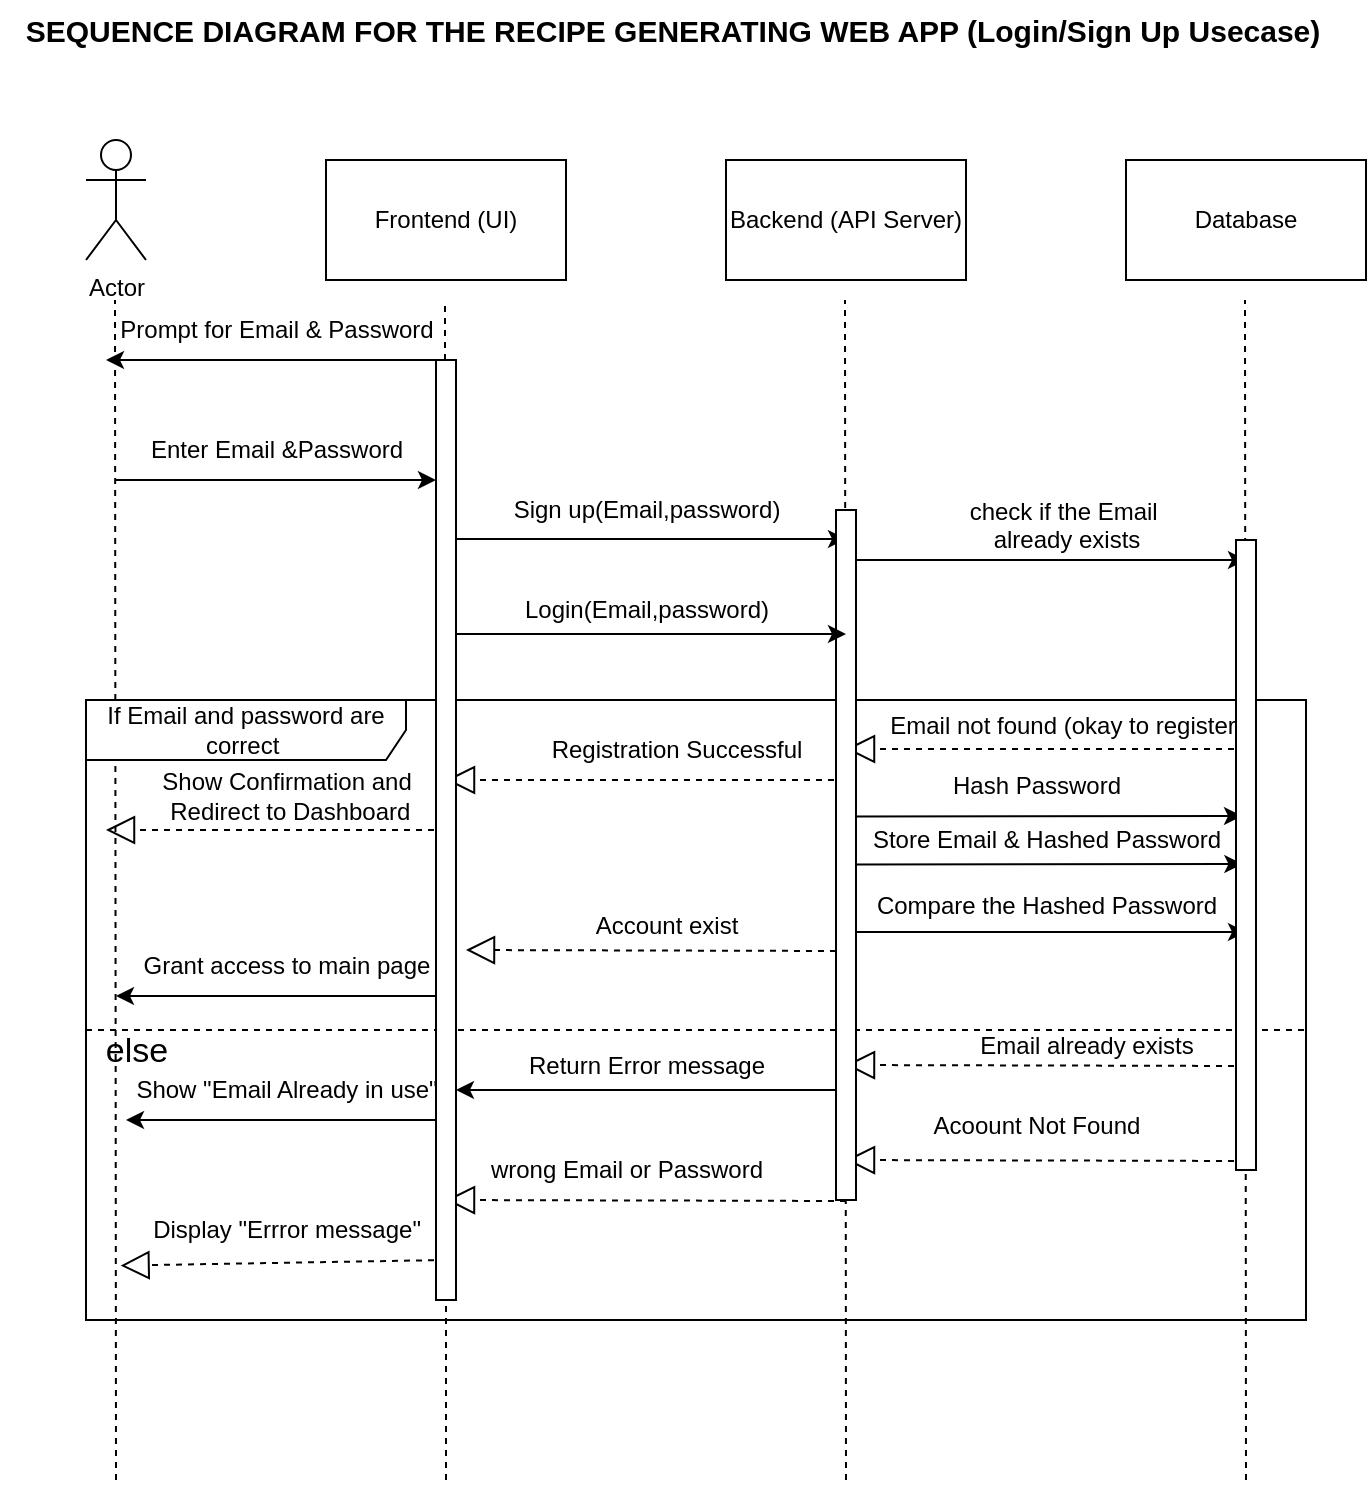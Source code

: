 <mxfile version="26.2.2">
  <diagram name="Page-1" id="SCWwU3xiHEYEBDA8rmbH">
    <mxGraphModel dx="1044" dy="660" grid="1" gridSize="10" guides="1" tooltips="1" connect="1" arrows="1" fold="1" page="1" pageScale="1" pageWidth="850" pageHeight="1100" math="0" shadow="0">
      <root>
        <mxCell id="0" />
        <mxCell id="1" parent="0" />
        <mxCell id="Lb9ichVj-PXasksAvaPc-1" value="Actor" style="shape=umlActor;verticalLabelPosition=bottom;verticalAlign=top;html=1;outlineConnect=0;" vertex="1" parent="1">
          <mxGeometry x="120" y="130" width="30" height="60" as="geometry" />
        </mxCell>
        <mxCell id="Lb9ichVj-PXasksAvaPc-2" value="Frontend (UI)" style="rounded=0;whiteSpace=wrap;html=1;" vertex="1" parent="1">
          <mxGeometry x="240" y="140" width="120" height="60" as="geometry" />
        </mxCell>
        <mxCell id="Lb9ichVj-PXasksAvaPc-3" value="Backend (API Server)" style="rounded=0;whiteSpace=wrap;html=1;" vertex="1" parent="1">
          <mxGeometry x="440" y="140" width="120" height="60" as="geometry" />
        </mxCell>
        <mxCell id="Lb9ichVj-PXasksAvaPc-4" value="Database" style="rounded=0;whiteSpace=wrap;html=1;" vertex="1" parent="1">
          <mxGeometry x="640" y="140" width="120" height="60" as="geometry" />
        </mxCell>
        <mxCell id="Lb9ichVj-PXasksAvaPc-8" value="" style="endArrow=none;dashed=1;html=1;rounded=0;" edge="1" parent="1">
          <mxGeometry width="50" height="50" relative="1" as="geometry">
            <mxPoint x="135" y="800" as="sourcePoint" />
            <mxPoint x="134.5" y="210" as="targetPoint" />
          </mxGeometry>
        </mxCell>
        <mxCell id="Lb9ichVj-PXasksAvaPc-9" value="" style="endArrow=none;dashed=1;html=1;rounded=0;" edge="1" parent="1" source="Lb9ichVj-PXasksAvaPc-91">
          <mxGeometry width="50" height="50" relative="1" as="geometry">
            <mxPoint x="300" y="800" as="sourcePoint" />
            <mxPoint x="299.5" y="210" as="targetPoint" />
          </mxGeometry>
        </mxCell>
        <mxCell id="Lb9ichVj-PXasksAvaPc-10" value="" style="endArrow=none;dashed=1;html=1;rounded=0;" edge="1" parent="1">
          <mxGeometry width="50" height="50" relative="1" as="geometry">
            <mxPoint x="500" y="800" as="sourcePoint" />
            <mxPoint x="499.5" y="210" as="targetPoint" />
          </mxGeometry>
        </mxCell>
        <mxCell id="Lb9ichVj-PXasksAvaPc-11" value="" style="endArrow=none;dashed=1;html=1;rounded=0;" edge="1" parent="1">
          <mxGeometry width="50" height="50" relative="1" as="geometry">
            <mxPoint x="700" y="800" as="sourcePoint" />
            <mxPoint x="699.5" y="210" as="targetPoint" />
          </mxGeometry>
        </mxCell>
        <mxCell id="Lb9ichVj-PXasksAvaPc-12" value="" style="endArrow=classic;html=1;rounded=0;" edge="1" parent="1">
          <mxGeometry width="50" height="50" relative="1" as="geometry">
            <mxPoint x="135" y="300" as="sourcePoint" />
            <mxPoint x="295" y="300" as="targetPoint" />
          </mxGeometry>
        </mxCell>
        <mxCell id="Lb9ichVj-PXasksAvaPc-13" value="Enter Email &amp;amp;Password" style="text;html=1;align=center;verticalAlign=middle;resizable=0;points=[];autosize=1;strokeColor=none;fillColor=none;" vertex="1" parent="1">
          <mxGeometry x="140" y="270" width="150" height="30" as="geometry" />
        </mxCell>
        <mxCell id="Lb9ichVj-PXasksAvaPc-15" value="" style="endArrow=classic;html=1;rounded=0;" edge="1" parent="1">
          <mxGeometry width="50" height="50" relative="1" as="geometry">
            <mxPoint x="300" y="329.5" as="sourcePoint" />
            <mxPoint x="500" y="329.5" as="targetPoint" />
          </mxGeometry>
        </mxCell>
        <mxCell id="Lb9ichVj-PXasksAvaPc-16" value="Sign up(Email,password)" style="text;html=1;align=center;verticalAlign=middle;resizable=0;points=[];autosize=1;strokeColor=none;fillColor=none;" vertex="1" parent="1">
          <mxGeometry x="320" y="300" width="160" height="30" as="geometry" />
        </mxCell>
        <mxCell id="Lb9ichVj-PXasksAvaPc-17" value="" style="endArrow=classic;html=1;rounded=0;" edge="1" parent="1">
          <mxGeometry width="50" height="50" relative="1" as="geometry">
            <mxPoint x="500" y="340" as="sourcePoint" />
            <mxPoint x="700" y="340" as="targetPoint" />
          </mxGeometry>
        </mxCell>
        <mxCell id="Lb9ichVj-PXasksAvaPc-18" value="check if the Email&amp;nbsp;&lt;div&gt;already exists&lt;/div&gt;&lt;div&gt;&amp;nbsp;&lt;/div&gt;" style="text;html=1;align=center;verticalAlign=middle;resizable=0;points=[];autosize=1;strokeColor=none;fillColor=none;" vertex="1" parent="1">
          <mxGeometry x="550" y="300" width="120" height="60" as="geometry" />
        </mxCell>
        <mxCell id="Lb9ichVj-PXasksAvaPc-19" value="" style="endArrow=block;dashed=1;endFill=0;endSize=12;html=1;rounded=0;" edge="1" parent="1">
          <mxGeometry width="160" relative="1" as="geometry">
            <mxPoint x="700" y="434.5" as="sourcePoint" />
            <mxPoint x="500" y="434.5" as="targetPoint" />
          </mxGeometry>
        </mxCell>
        <mxCell id="Lb9ichVj-PXasksAvaPc-21" value="" style="endArrow=block;dashed=1;endFill=0;endSize=12;html=1;rounded=0;" edge="1" parent="1">
          <mxGeometry width="160" relative="1" as="geometry">
            <mxPoint x="500" y="450" as="sourcePoint" />
            <mxPoint x="300" y="450" as="targetPoint" />
          </mxGeometry>
        </mxCell>
        <mxCell id="Lb9ichVj-PXasksAvaPc-22" value="" style="endArrow=block;dashed=1;endFill=0;endSize=12;html=1;rounded=0;" edge="1" parent="1">
          <mxGeometry width="160" relative="1" as="geometry">
            <mxPoint x="300" y="475" as="sourcePoint" />
            <mxPoint x="130" y="475" as="targetPoint" />
          </mxGeometry>
        </mxCell>
        <mxCell id="Lb9ichVj-PXasksAvaPc-27" value="" style="endArrow=classic;html=1;rounded=0;" edge="1" parent="1">
          <mxGeometry width="50" height="50" relative="1" as="geometry">
            <mxPoint x="300" y="240" as="sourcePoint" />
            <mxPoint x="130" y="240" as="targetPoint" />
          </mxGeometry>
        </mxCell>
        <mxCell id="Lb9ichVj-PXasksAvaPc-36" value="If Email and password are correct&amp;nbsp;" style="shape=umlFrame;whiteSpace=wrap;html=1;pointerEvents=0;recursiveResize=0;container=1;collapsible=0;width=160;height=30;" vertex="1" parent="1">
          <mxGeometry x="120" y="410" width="610" height="310" as="geometry" />
        </mxCell>
        <mxCell id="Lb9ichVj-PXasksAvaPc-56" value="Email not found (okay to register)" style="text;html=1;align=center;verticalAlign=middle;resizable=0;points=[];autosize=1;strokeColor=none;fillColor=none;" vertex="1" parent="Lb9ichVj-PXasksAvaPc-36">
          <mxGeometry x="390" y="-2" width="200" height="30" as="geometry" />
        </mxCell>
        <mxCell id="Lb9ichVj-PXasksAvaPc-24" value="Show Confirmation and&lt;div&gt;&amp;nbsp;Redirect&amp;nbsp;&lt;span style=&quot;background-color: transparent; color: light-dark(rgb(0, 0, 0), rgb(255, 255, 255));&quot;&gt;to Dashboard&lt;/span&gt;&lt;/div&gt;" style="text;html=1;align=center;verticalAlign=middle;resizable=0;points=[];autosize=1;strokeColor=none;fillColor=none;" vertex="1" parent="Lb9ichVj-PXasksAvaPc-36">
          <mxGeometry x="25" y="28" width="150" height="40" as="geometry" />
        </mxCell>
        <mxCell id="Lb9ichVj-PXasksAvaPc-23" value="Registration Successful" style="text;html=1;align=center;verticalAlign=middle;resizable=0;points=[];autosize=1;strokeColor=none;fillColor=none;" vertex="1" parent="Lb9ichVj-PXasksAvaPc-36">
          <mxGeometry x="220" y="10" width="150" height="30" as="geometry" />
        </mxCell>
        <mxCell id="Lb9ichVj-PXasksAvaPc-59" value="Store Email &amp;amp; Hashed Password&lt;div&gt;&lt;br&gt;&lt;/div&gt;" style="text;html=1;align=center;verticalAlign=middle;resizable=0;points=[];autosize=1;strokeColor=none;fillColor=none;" vertex="1" parent="Lb9ichVj-PXasksAvaPc-36">
          <mxGeometry x="380" y="57" width="200" height="40" as="geometry" />
        </mxCell>
        <mxCell id="Lb9ichVj-PXasksAvaPc-69" value="" style="endArrow=classic;html=1;rounded=0;exitX=0.018;exitY=-0.09;exitDx=0;exitDy=0;exitPerimeter=0;" edge="1" parent="Lb9ichVj-PXasksAvaPc-36">
          <mxGeometry width="50" height="50" relative="1" as="geometry">
            <mxPoint x="382.0" y="58.2" as="sourcePoint" />
            <mxPoint x="578" y="58" as="targetPoint" />
          </mxGeometry>
        </mxCell>
        <mxCell id="Lb9ichVj-PXasksAvaPc-38" value="" style="line;strokeWidth=1;dashed=1;labelPosition=center;verticalLabelPosition=bottom;align=left;verticalAlign=top;spacingLeft=20;spacingTop=15;html=1;whiteSpace=wrap;" vertex="1" parent="Lb9ichVj-PXasksAvaPc-36">
          <mxGeometry y="160" width="610" height="10" as="geometry" />
        </mxCell>
        <mxCell id="Lb9ichVj-PXasksAvaPc-39" value="else" style="text;html=1;align=center;verticalAlign=middle;resizable=0;points=[];autosize=1;strokeColor=none;fillColor=none;fontSize=17;" vertex="1" parent="Lb9ichVj-PXasksAvaPc-36">
          <mxGeometry y="161" width="50" height="30" as="geometry" />
        </mxCell>
        <mxCell id="Lb9ichVj-PXasksAvaPc-44" value="" style="endArrow=classic;html=1;rounded=0;" edge="1" parent="Lb9ichVj-PXasksAvaPc-36">
          <mxGeometry width="50" height="50" relative="1" as="geometry">
            <mxPoint x="180" y="210" as="sourcePoint" />
            <mxPoint x="20" y="210" as="targetPoint" />
          </mxGeometry>
        </mxCell>
        <mxCell id="Lb9ichVj-PXasksAvaPc-45" value="Show &quot;Email Already in use&quot;" style="text;html=1;align=center;verticalAlign=middle;resizable=0;points=[];autosize=1;strokeColor=none;fillColor=none;" vertex="1" parent="Lb9ichVj-PXasksAvaPc-36">
          <mxGeometry x="15" y="180" width="170" height="30" as="geometry" />
        </mxCell>
        <mxCell id="Lb9ichVj-PXasksAvaPc-58" value="" style="endArrow=classic;html=1;rounded=0;" edge="1" parent="Lb9ichVj-PXasksAvaPc-36">
          <mxGeometry width="50" height="50" relative="1" as="geometry">
            <mxPoint x="380" y="116" as="sourcePoint" />
            <mxPoint x="580" y="116" as="targetPoint" />
          </mxGeometry>
        </mxCell>
        <mxCell id="Lb9ichVj-PXasksAvaPc-61" value="" style="endArrow=block;dashed=1;endFill=0;endSize=12;html=1;rounded=0;" edge="1" parent="Lb9ichVj-PXasksAvaPc-36">
          <mxGeometry width="160" relative="1" as="geometry">
            <mxPoint x="580" y="183" as="sourcePoint" />
            <mxPoint x="380" y="182.5" as="targetPoint" />
          </mxGeometry>
        </mxCell>
        <mxCell id="Lb9ichVj-PXasksAvaPc-63" value="" style="endArrow=classic;html=1;rounded=0;" edge="1" parent="Lb9ichVj-PXasksAvaPc-36" target="Lb9ichVj-PXasksAvaPc-45">
          <mxGeometry width="50" height="50" relative="1" as="geometry">
            <mxPoint x="380" y="195" as="sourcePoint" />
            <mxPoint x="190" y="195" as="targetPoint" />
          </mxGeometry>
        </mxCell>
        <mxCell id="Lb9ichVj-PXasksAvaPc-62" value="Email already exists" style="text;html=1;align=center;verticalAlign=middle;resizable=0;points=[];autosize=1;strokeColor=none;fillColor=none;" vertex="1" parent="Lb9ichVj-PXasksAvaPc-36">
          <mxGeometry x="435" y="158" width="130" height="30" as="geometry" />
        </mxCell>
        <mxCell id="Lb9ichVj-PXasksAvaPc-64" value="Return Error message" style="text;html=1;align=center;verticalAlign=middle;resizable=0;points=[];autosize=1;strokeColor=none;fillColor=none;" vertex="1" parent="Lb9ichVj-PXasksAvaPc-36">
          <mxGeometry x="210" y="168" width="140" height="30" as="geometry" />
        </mxCell>
        <mxCell id="Lb9ichVj-PXasksAvaPc-75" value="" style="endArrow=block;dashed=1;endFill=0;endSize=12;html=1;rounded=0;" edge="1" parent="Lb9ichVj-PXasksAvaPc-36">
          <mxGeometry width="160" relative="1" as="geometry">
            <mxPoint x="580" y="230.5" as="sourcePoint" />
            <mxPoint x="380" y="230" as="targetPoint" />
          </mxGeometry>
        </mxCell>
        <mxCell id="Lb9ichVj-PXasksAvaPc-76" value="Acoount Not Found" style="text;html=1;align=center;verticalAlign=middle;resizable=0;points=[];autosize=1;strokeColor=none;fillColor=none;" vertex="1" parent="Lb9ichVj-PXasksAvaPc-36">
          <mxGeometry x="410" y="198" width="130" height="30" as="geometry" />
        </mxCell>
        <mxCell id="Lb9ichVj-PXasksAvaPc-78" value="wrong Email or Password" style="text;html=1;align=center;verticalAlign=middle;resizable=0;points=[];autosize=1;strokeColor=none;fillColor=none;" vertex="1" parent="Lb9ichVj-PXasksAvaPc-36">
          <mxGeometry x="190" y="220" width="160" height="30" as="geometry" />
        </mxCell>
        <mxCell id="Lb9ichVj-PXasksAvaPc-79" value="" style="endArrow=block;dashed=1;endFill=0;endSize=12;html=1;rounded=0;" edge="1" parent="Lb9ichVj-PXasksAvaPc-36">
          <mxGeometry width="160" relative="1" as="geometry">
            <mxPoint x="380" y="250.5" as="sourcePoint" />
            <mxPoint x="180" y="250" as="targetPoint" />
          </mxGeometry>
        </mxCell>
        <mxCell id="Lb9ichVj-PXasksAvaPc-80" value="" style="endArrow=block;dashed=1;endFill=0;endSize=12;html=1;rounded=0;entryX=-0.017;entryY=1.093;entryDx=0;entryDy=0;entryPerimeter=0;" edge="1" parent="Lb9ichVj-PXasksAvaPc-36" target="Lb9ichVj-PXasksAvaPc-81">
          <mxGeometry width="160" relative="1" as="geometry">
            <mxPoint x="180" y="280" as="sourcePoint" />
            <mxPoint x="10" y="280" as="targetPoint" />
          </mxGeometry>
        </mxCell>
        <mxCell id="Lb9ichVj-PXasksAvaPc-81" value="Display &quot;Errror message&quot;" style="text;html=1;align=center;verticalAlign=middle;resizable=0;points=[];autosize=1;strokeColor=none;fillColor=none;" vertex="1" parent="Lb9ichVj-PXasksAvaPc-36">
          <mxGeometry x="20" y="250" width="160" height="30" as="geometry" />
        </mxCell>
        <mxCell id="Lb9ichVj-PXasksAvaPc-83" value="" style="endArrow=classic;html=1;rounded=0;exitX=0.018;exitY=-0.09;exitDx=0;exitDy=0;exitPerimeter=0;" edge="1" parent="Lb9ichVj-PXasksAvaPc-36">
          <mxGeometry width="50" height="50" relative="1" as="geometry">
            <mxPoint x="381.8" y="82.2" as="sourcePoint" />
            <mxPoint x="578.2" y="82" as="targetPoint" />
          </mxGeometry>
        </mxCell>
        <mxCell id="Lb9ichVj-PXasksAvaPc-84" value="Compare the Hashed Password" style="text;html=1;align=center;verticalAlign=middle;resizable=0;points=[];autosize=1;strokeColor=none;fillColor=none;" vertex="1" parent="Lb9ichVj-PXasksAvaPc-36">
          <mxGeometry x="385" y="88" width="190" height="30" as="geometry" />
        </mxCell>
        <mxCell id="Lb9ichVj-PXasksAvaPc-85" value="" style="endArrow=block;dashed=1;endFill=0;endSize=12;html=1;rounded=0;" edge="1" parent="Lb9ichVj-PXasksAvaPc-36">
          <mxGeometry width="160" relative="1" as="geometry">
            <mxPoint x="375" y="125.5" as="sourcePoint" />
            <mxPoint x="190" y="125" as="targetPoint" />
          </mxGeometry>
        </mxCell>
        <mxCell id="Lb9ichVj-PXasksAvaPc-71" value="Hash Password" style="text;html=1;align=center;verticalAlign=middle;resizable=0;points=[];autosize=1;strokeColor=none;fillColor=none;" vertex="1" parent="Lb9ichVj-PXasksAvaPc-36">
          <mxGeometry x="420" y="28" width="110" height="30" as="geometry" />
        </mxCell>
        <mxCell id="Lb9ichVj-PXasksAvaPc-65" value="Grant access to main page" style="text;html=1;align=center;verticalAlign=middle;resizable=0;points=[];autosize=1;strokeColor=none;fillColor=none;" vertex="1" parent="Lb9ichVj-PXasksAvaPc-36">
          <mxGeometry x="15" y="118" width="170" height="30" as="geometry" />
        </mxCell>
        <mxCell id="Lb9ichVj-PXasksAvaPc-88" value="" style="endArrow=classic;html=1;rounded=0;" edge="1" parent="Lb9ichVj-PXasksAvaPc-36">
          <mxGeometry width="50" height="50" relative="1" as="geometry">
            <mxPoint x="180" y="148" as="sourcePoint" />
            <mxPoint x="15" y="148" as="targetPoint" />
          </mxGeometry>
        </mxCell>
        <mxCell id="Lb9ichVj-PXasksAvaPc-93" value="" style="html=1;points=[[0,0,0,0,5],[0,1,0,0,-5],[1,0,0,0,5],[1,1,0,0,-5]];perimeter=orthogonalPerimeter;outlineConnect=0;targetShapes=umlLifeline;portConstraint=eastwest;newEdgeStyle={&quot;curved&quot;:0,&quot;rounded&quot;:0};" vertex="1" parent="Lb9ichVj-PXasksAvaPc-36">
          <mxGeometry x="375" y="-95" width="10" height="345" as="geometry" />
        </mxCell>
        <mxCell id="Lb9ichVj-PXasksAvaPc-94" value="" style="html=1;points=[[0,0,0,0,5],[0,1,0,0,-5],[1,0,0,0,5],[1,1,0,0,-5]];perimeter=orthogonalPerimeter;outlineConnect=0;targetShapes=umlLifeline;portConstraint=eastwest;newEdgeStyle={&quot;curved&quot;:0,&quot;rounded&quot;:0};" vertex="1" parent="Lb9ichVj-PXasksAvaPc-36">
          <mxGeometry x="575" y="-80" width="10" height="315" as="geometry" />
        </mxCell>
        <mxCell id="Lb9ichVj-PXasksAvaPc-46" value="" style="endArrow=classic;html=1;rounded=0;" edge="1" parent="1">
          <mxGeometry width="50" height="50" relative="1" as="geometry">
            <mxPoint x="300" y="377" as="sourcePoint" />
            <mxPoint x="500" y="377" as="targetPoint" />
          </mxGeometry>
        </mxCell>
        <mxCell id="Lb9ichVj-PXasksAvaPc-47" value="Login(Email,password)" style="text;html=1;align=center;verticalAlign=middle;resizable=0;points=[];autosize=1;strokeColor=none;fillColor=none;" vertex="1" parent="1">
          <mxGeometry x="325" y="350" width="150" height="30" as="geometry" />
        </mxCell>
        <mxCell id="Lb9ichVj-PXasksAvaPc-54" value="&lt;b&gt;&lt;font style=&quot;font-size: 15px;&quot;&gt;SEQUENCE DIAGRAM FOR THE RECIPE GENERATING WEB APP (Login/Sign Up Usecase)&lt;/font&gt;&lt;/b&gt;" style="text;html=1;align=center;verticalAlign=middle;resizable=0;points=[];autosize=1;strokeColor=none;fillColor=none;" vertex="1" parent="1">
          <mxGeometry x="77.5" y="60" width="670" height="30" as="geometry" />
        </mxCell>
        <mxCell id="Lb9ichVj-PXasksAvaPc-55" value="Prompt for Email &amp;amp; Password" style="text;html=1;align=center;verticalAlign=middle;resizable=0;points=[];autosize=1;strokeColor=none;fillColor=none;" vertex="1" parent="1">
          <mxGeometry x="125" y="210" width="180" height="30" as="geometry" />
        </mxCell>
        <mxCell id="Lb9ichVj-PXasksAvaPc-87" value="Account exist" style="text;html=1;align=center;verticalAlign=middle;resizable=0;points=[];autosize=1;strokeColor=none;fillColor=none;" vertex="1" parent="1">
          <mxGeometry x="365" y="508" width="90" height="30" as="geometry" />
        </mxCell>
        <mxCell id="Lb9ichVj-PXasksAvaPc-92" value="" style="endArrow=none;dashed=1;html=1;rounded=0;" edge="1" parent="1" target="Lb9ichVj-PXasksAvaPc-91">
          <mxGeometry width="50" height="50" relative="1" as="geometry">
            <mxPoint x="300" y="800" as="sourcePoint" />
            <mxPoint x="299.5" y="210" as="targetPoint" />
          </mxGeometry>
        </mxCell>
        <mxCell id="Lb9ichVj-PXasksAvaPc-91" value="" style="html=1;points=[[0,0,0,0,5],[0,1,0,0,-5],[1,0,0,0,5],[1,1,0,0,-5]];perimeter=orthogonalPerimeter;outlineConnect=0;targetShapes=umlLifeline;portConstraint=eastwest;newEdgeStyle={&quot;curved&quot;:0,&quot;rounded&quot;:0};" vertex="1" parent="1">
          <mxGeometry x="295" y="240" width="10" height="470" as="geometry" />
        </mxCell>
      </root>
    </mxGraphModel>
  </diagram>
</mxfile>
